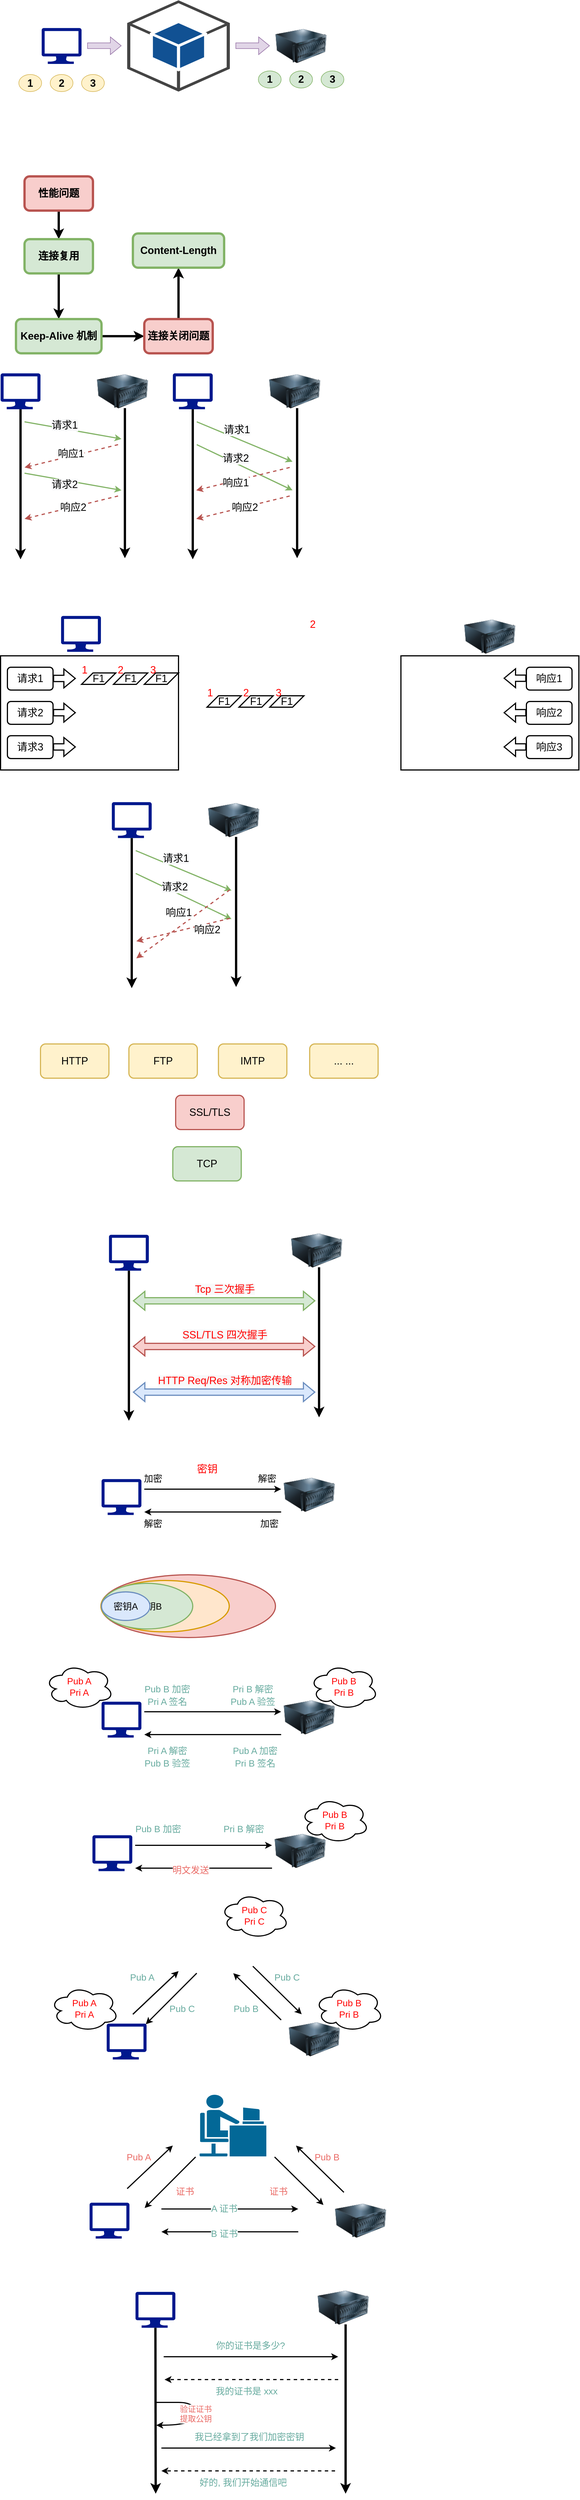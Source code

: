 <mxfile version="17.1.3" type="github">
  <diagram id="dxoiGo7O42SpYoOW8S6E" name="第 1 页">
    <mxGraphModel dx="954" dy="868" grid="1" gridSize="10" guides="1" tooltips="1" connect="1" arrows="1" fold="1" page="1" pageScale="1" pageWidth="827" pageHeight="1169" math="0" shadow="0">
      <root>
        <mxCell id="0" />
        <mxCell id="1" parent="0" />
        <mxCell id="9xbZ0IDPheajc5WfQAc6-153" value="&lt;span style=&quot;white-space: pre&quot;&gt;  &lt;span style=&quot;white-space: pre&quot;&gt;	&lt;/span&gt;&lt;span style=&quot;white-space: pre&quot;&gt;	&lt;/span&gt;&lt;span style=&quot;white-space: pre&quot;&gt;	&lt;/span&gt;&lt;span style=&quot;white-space: pre&quot;&gt;	&lt;/span&gt;&lt;span style=&quot;white-space: pre&quot;&gt;	&lt;/span&gt;	  &lt;/span&gt;密钥..." style="ellipse;whiteSpace=wrap;html=1;fontSize=16;strokeWidth=2;fillColor=#f8cecc;strokeColor=#b85450;" vertex="1" parent="1">
          <mxGeometry x="214" y="2950" width="306" height="110" as="geometry" />
        </mxCell>
        <mxCell id="DIGAB8idFGFszik6X5s0-2" value="" style="sketch=0;aspect=fixed;pointerEvents=1;shadow=0;dashed=0;html=1;strokeColor=none;labelPosition=center;verticalLabelPosition=bottom;verticalAlign=top;align=center;fillColor=#00188D;shape=mxgraph.azure.computer" parent="1" vertex="1">
          <mxGeometry x="110" y="240" width="70" height="63" as="geometry" />
        </mxCell>
        <mxCell id="DIGAB8idFGFszik6X5s0-3" value="" style="image;html=1;image=img/lib/clip_art/computers/Server_128x128.png" parent="1" vertex="1">
          <mxGeometry x="520" y="227.75" width="90" height="87.5" as="geometry" />
        </mxCell>
        <mxCell id="DIGAB8idFGFszik6X5s0-5" value="" style="outlineConnect=0;dashed=0;verticalLabelPosition=bottom;verticalAlign=top;align=center;html=1;shape=mxgraph.aws3.android;fillColor=#115193;gradientColor=none;" parent="1" vertex="1">
          <mxGeometry x="260" y="191.5" width="180" height="160" as="geometry" />
        </mxCell>
        <mxCell id="DIGAB8idFGFszik6X5s0-6" value="&lt;font style=&quot;font-size: 18px&quot;&gt;&lt;b&gt;1&lt;/b&gt;&lt;/font&gt;" style="ellipse;whiteSpace=wrap;html=1;fillColor=#fff2cc;strokeColor=#d6b656;" parent="1" vertex="1">
          <mxGeometry x="70" y="321.5" width="40" height="30" as="geometry" />
        </mxCell>
        <mxCell id="DIGAB8idFGFszik6X5s0-7" value="&lt;font style=&quot;font-size: 18px&quot;&gt;&lt;b&gt;2&lt;/b&gt;&lt;/font&gt;" style="ellipse;whiteSpace=wrap;html=1;fillColor=#fff2cc;strokeColor=#d6b656;" parent="1" vertex="1">
          <mxGeometry x="125" y="321.5" width="40" height="30" as="geometry" />
        </mxCell>
        <mxCell id="DIGAB8idFGFszik6X5s0-8" value="&lt;font style=&quot;font-size: 18px&quot;&gt;&lt;b&gt;3&lt;/b&gt;&lt;/font&gt;" style="ellipse;whiteSpace=wrap;html=1;fillColor=#fff2cc;strokeColor=#d6b656;" parent="1" vertex="1">
          <mxGeometry x="180" y="321.5" width="40" height="30" as="geometry" />
        </mxCell>
        <mxCell id="DIGAB8idFGFszik6X5s0-9" value="&lt;font style=&quot;font-size: 18px&quot;&gt;&lt;b&gt;1&lt;/b&gt;&lt;/font&gt;" style="ellipse;whiteSpace=wrap;html=1;fillColor=#d5e8d4;strokeColor=#82b366;" parent="1" vertex="1">
          <mxGeometry x="490" y="315.25" width="40" height="30" as="geometry" />
        </mxCell>
        <mxCell id="DIGAB8idFGFszik6X5s0-10" value="&lt;font style=&quot;font-size: 18px&quot;&gt;&lt;b&gt;2&lt;/b&gt;&lt;/font&gt;" style="ellipse;whiteSpace=wrap;html=1;fillColor=#d5e8d4;strokeColor=#82b366;" parent="1" vertex="1">
          <mxGeometry x="545" y="315.25" width="40" height="30" as="geometry" />
        </mxCell>
        <mxCell id="DIGAB8idFGFszik6X5s0-11" value="&lt;font style=&quot;font-size: 18px&quot;&gt;&lt;b&gt;3&lt;/b&gt;&lt;/font&gt;" style="ellipse;whiteSpace=wrap;html=1;fillColor=#d5e8d4;strokeColor=#82b366;" parent="1" vertex="1">
          <mxGeometry x="600" y="315.25" width="40" height="30" as="geometry" />
        </mxCell>
        <mxCell id="DIGAB8idFGFszik6X5s0-12" value="" style="shape=flexArrow;endArrow=classic;html=1;rounded=0;fontSize=18;fillColor=#e1d5e7;strokeColor=#9673a6;" parent="1" edge="1">
          <mxGeometry width="50" height="50" relative="1" as="geometry">
            <mxPoint x="190" y="271.18" as="sourcePoint" />
            <mxPoint x="250" y="271.18" as="targetPoint" />
          </mxGeometry>
        </mxCell>
        <mxCell id="DIGAB8idFGFszik6X5s0-13" value="" style="shape=flexArrow;endArrow=classic;html=1;rounded=0;fontSize=18;fillColor=#e1d5e7;strokeColor=#9673a6;" parent="1" edge="1">
          <mxGeometry width="50" height="50" relative="1" as="geometry">
            <mxPoint x="450" y="271.18" as="sourcePoint" />
            <mxPoint x="510" y="271.18" as="targetPoint" />
          </mxGeometry>
        </mxCell>
        <mxCell id="9xbZ0IDPheajc5WfQAc6-3" value="" style="edgeStyle=orthogonalEdgeStyle;rounded=0;orthogonalLoop=1;jettySize=auto;html=1;strokeWidth=4;fontSize=18;fontStyle=1" edge="1" parent="1" source="9xbZ0IDPheajc5WfQAc6-1" target="9xbZ0IDPheajc5WfQAc6-2">
          <mxGeometry relative="1" as="geometry" />
        </mxCell>
        <mxCell id="9xbZ0IDPheajc5WfQAc6-1" value="性能问题" style="rounded=1;whiteSpace=wrap;html=1;strokeWidth=4;fontSize=18;fontStyle=1;fillColor=#f8cecc;strokeColor=#b85450;" vertex="1" parent="1">
          <mxGeometry x="80" y="500" width="120" height="60" as="geometry" />
        </mxCell>
        <mxCell id="9xbZ0IDPheajc5WfQAc6-5" value="" style="edgeStyle=orthogonalEdgeStyle;rounded=0;orthogonalLoop=1;jettySize=auto;html=1;strokeWidth=4;fontSize=18;fontStyle=1" edge="1" parent="1" source="9xbZ0IDPheajc5WfQAc6-2" target="9xbZ0IDPheajc5WfQAc6-4">
          <mxGeometry relative="1" as="geometry" />
        </mxCell>
        <mxCell id="9xbZ0IDPheajc5WfQAc6-2" value="连接复用" style="whiteSpace=wrap;html=1;rounded=1;strokeWidth=4;fontSize=18;fontStyle=1;fillColor=#d5e8d4;strokeColor=#82b366;" vertex="1" parent="1">
          <mxGeometry x="80" y="610" width="120" height="60" as="geometry" />
        </mxCell>
        <mxCell id="9xbZ0IDPheajc5WfQAc6-7" value="" style="edgeStyle=orthogonalEdgeStyle;rounded=0;orthogonalLoop=1;jettySize=auto;html=1;strokeWidth=4;fontSize=18;fontStyle=1;exitX=1;exitY=0.5;exitDx=0;exitDy=0;entryX=0;entryY=0.5;entryDx=0;entryDy=0;" edge="1" parent="1" source="9xbZ0IDPheajc5WfQAc6-4" target="9xbZ0IDPheajc5WfQAc6-6">
          <mxGeometry relative="1" as="geometry" />
        </mxCell>
        <mxCell id="9xbZ0IDPheajc5WfQAc6-4" value="Keep-Alive 机制" style="whiteSpace=wrap;html=1;rounded=1;strokeWidth=4;fontSize=18;fontStyle=1;fillColor=#d5e8d4;strokeColor=#82b366;" vertex="1" parent="1">
          <mxGeometry x="65" y="750" width="150" height="60" as="geometry" />
        </mxCell>
        <mxCell id="9xbZ0IDPheajc5WfQAc6-9" value="" style="edgeStyle=orthogonalEdgeStyle;rounded=0;orthogonalLoop=1;jettySize=auto;html=1;strokeWidth=4;fontSize=18;fontStyle=1" edge="1" parent="1" source="9xbZ0IDPheajc5WfQAc6-6" target="9xbZ0IDPheajc5WfQAc6-8">
          <mxGeometry relative="1" as="geometry" />
        </mxCell>
        <mxCell id="9xbZ0IDPheajc5WfQAc6-10" value="" style="edgeStyle=orthogonalEdgeStyle;rounded=0;orthogonalLoop=1;jettySize=auto;html=1;fontSize=18;strokeWidth=4;" edge="1" parent="1" source="9xbZ0IDPheajc5WfQAc6-6" target="9xbZ0IDPheajc5WfQAc6-8">
          <mxGeometry relative="1" as="geometry" />
        </mxCell>
        <mxCell id="9xbZ0IDPheajc5WfQAc6-6" value="连接关闭问题" style="whiteSpace=wrap;html=1;rounded=1;strokeWidth=4;fontSize=18;fontStyle=1;fillColor=#f8cecc;strokeColor=#b85450;" vertex="1" parent="1">
          <mxGeometry x="290" y="750" width="120" height="60" as="geometry" />
        </mxCell>
        <mxCell id="9xbZ0IDPheajc5WfQAc6-8" value="Content-Length" style="whiteSpace=wrap;html=1;rounded=1;strokeWidth=4;fontSize=18;fontStyle=1;fillColor=#d5e8d4;strokeColor=#82b366;" vertex="1" parent="1">
          <mxGeometry x="270" y="600" width="160" height="60" as="geometry" />
        </mxCell>
        <mxCell id="9xbZ0IDPheajc5WfQAc6-11" value="" style="sketch=0;aspect=fixed;pointerEvents=1;shadow=0;dashed=0;html=1;strokeColor=none;labelPosition=center;verticalLabelPosition=bottom;verticalAlign=top;align=center;fillColor=#00188D;shape=mxgraph.azure.computer" vertex="1" parent="1">
          <mxGeometry x="38" y="845" width="70" height="63" as="geometry" />
        </mxCell>
        <mxCell id="9xbZ0IDPheajc5WfQAc6-12" value="" style="image;html=1;image=img/lib/clip_art/computers/Server_128x128.png" vertex="1" parent="1">
          <mxGeometry x="207" y="832.75" width="90" height="87.5" as="geometry" />
        </mxCell>
        <mxCell id="9xbZ0IDPheajc5WfQAc6-13" value="" style="endArrow=classic;html=1;rounded=0;fontSize=18;strokeWidth=4;exitX=0.5;exitY=1;exitDx=0;exitDy=0;exitPerimeter=0;" edge="1" parent="1" source="9xbZ0IDPheajc5WfQAc6-11">
          <mxGeometry width="50" height="50" relative="1" as="geometry">
            <mxPoint x="387" y="696" as="sourcePoint" />
            <mxPoint x="73" y="1171" as="targetPoint" />
          </mxGeometry>
        </mxCell>
        <mxCell id="9xbZ0IDPheajc5WfQAc6-14" value="" style="endArrow=classic;html=1;rounded=0;fontSize=18;strokeWidth=4;exitX=0.5;exitY=1;exitDx=0;exitDy=0;exitPerimeter=0;" edge="1" parent="1">
          <mxGeometry width="50" height="50" relative="1" as="geometry">
            <mxPoint x="256" y="906" as="sourcePoint" />
            <mxPoint x="256" y="1169" as="targetPoint" />
          </mxGeometry>
        </mxCell>
        <mxCell id="9xbZ0IDPheajc5WfQAc6-15" value="" style="endArrow=classic;html=1;rounded=0;fontSize=18;strokeWidth=2;fillColor=#d5e8d4;strokeColor=#82b366;" edge="1" parent="1">
          <mxGeometry width="50" height="50" relative="1" as="geometry">
            <mxPoint x="80" y="930" as="sourcePoint" />
            <mxPoint x="250" y="960" as="targetPoint" />
          </mxGeometry>
        </mxCell>
        <mxCell id="9xbZ0IDPheajc5WfQAc6-22" value="&lt;span style=&quot;background-color: rgb(248 , 249 , 250)&quot;&gt;请求1&lt;/span&gt;" style="edgeLabel;html=1;align=center;verticalAlign=middle;resizable=0;points=[];fontSize=18;" vertex="1" connectable="0" parent="9xbZ0IDPheajc5WfQAc6-15">
          <mxGeometry x="-0.611" relative="1" as="geometry">
            <mxPoint x="37" as="offset" />
          </mxGeometry>
        </mxCell>
        <mxCell id="9xbZ0IDPheajc5WfQAc6-16" value="" style="endArrow=classic;html=1;rounded=0;fontSize=18;strokeWidth=2;fillColor=#d5e8d4;strokeColor=#82b366;" edge="1" parent="1">
          <mxGeometry width="50" height="50" relative="1" as="geometry">
            <mxPoint x="80" y="1020" as="sourcePoint" />
            <mxPoint x="250" y="1050" as="targetPoint" />
          </mxGeometry>
        </mxCell>
        <mxCell id="9xbZ0IDPheajc5WfQAc6-23" value="&lt;span style=&quot;background-color: rgb(248 , 249 , 250)&quot;&gt;请求2&lt;/span&gt;" style="edgeLabel;html=1;align=center;verticalAlign=middle;resizable=0;points=[];fontSize=18;" vertex="1" connectable="0" parent="9xbZ0IDPheajc5WfQAc6-16">
          <mxGeometry x="-0.295" y="1" relative="1" as="geometry">
            <mxPoint x="10" y="10" as="offset" />
          </mxGeometry>
        </mxCell>
        <mxCell id="9xbZ0IDPheajc5WfQAc6-18" value="" style="endArrow=classic;html=1;rounded=0;fontSize=18;strokeWidth=2;fillColor=#f8cecc;strokeColor=#b85450;dashed=1;" edge="1" parent="1">
          <mxGeometry width="50" height="50" relative="1" as="geometry">
            <mxPoint x="244" y="970" as="sourcePoint" />
            <mxPoint x="80" y="1010" as="targetPoint" />
          </mxGeometry>
        </mxCell>
        <mxCell id="9xbZ0IDPheajc5WfQAc6-24" value="响应1" style="edgeLabel;html=1;align=center;verticalAlign=middle;resizable=0;points=[];fontSize=18;" vertex="1" connectable="0" parent="9xbZ0IDPheajc5WfQAc6-18">
          <mxGeometry x="0.0" y="-4" relative="1" as="geometry">
            <mxPoint as="offset" />
          </mxGeometry>
        </mxCell>
        <mxCell id="9xbZ0IDPheajc5WfQAc6-20" value="" style="endArrow=classic;html=1;rounded=0;fontSize=18;strokeWidth=2;fillColor=#f8cecc;strokeColor=#b85450;dashed=1;" edge="1" parent="1">
          <mxGeometry width="50" height="50" relative="1" as="geometry">
            <mxPoint x="244" y="1060" as="sourcePoint" />
            <mxPoint x="80" y="1100" as="targetPoint" />
          </mxGeometry>
        </mxCell>
        <mxCell id="9xbZ0IDPheajc5WfQAc6-25" value="响应2" style="edgeLabel;html=1;align=center;verticalAlign=middle;resizable=0;points=[];fontSize=18;" vertex="1" connectable="0" parent="9xbZ0IDPheajc5WfQAc6-20">
          <mxGeometry x="-0.175" y="-2" relative="1" as="geometry">
            <mxPoint x="-11" y="5" as="offset" />
          </mxGeometry>
        </mxCell>
        <mxCell id="9xbZ0IDPheajc5WfQAc6-26" value="" style="sketch=0;aspect=fixed;pointerEvents=1;shadow=0;dashed=0;html=1;strokeColor=none;labelPosition=center;verticalLabelPosition=bottom;verticalAlign=top;align=center;fillColor=#00188D;shape=mxgraph.azure.computer" vertex="1" parent="1">
          <mxGeometry x="340" y="845" width="70" height="63" as="geometry" />
        </mxCell>
        <mxCell id="9xbZ0IDPheajc5WfQAc6-27" value="" style="image;html=1;image=img/lib/clip_art/computers/Server_128x128.png" vertex="1" parent="1">
          <mxGeometry x="509" y="832.75" width="90" height="87.5" as="geometry" />
        </mxCell>
        <mxCell id="9xbZ0IDPheajc5WfQAc6-28" value="" style="endArrow=classic;html=1;rounded=0;fontSize=18;strokeWidth=4;exitX=0.5;exitY=1;exitDx=0;exitDy=0;exitPerimeter=0;" edge="1" parent="1" source="9xbZ0IDPheajc5WfQAc6-26">
          <mxGeometry width="50" height="50" relative="1" as="geometry">
            <mxPoint x="689" y="696" as="sourcePoint" />
            <mxPoint x="375" y="1171" as="targetPoint" />
          </mxGeometry>
        </mxCell>
        <mxCell id="9xbZ0IDPheajc5WfQAc6-29" value="" style="endArrow=classic;html=1;rounded=0;fontSize=18;strokeWidth=4;exitX=0.5;exitY=1;exitDx=0;exitDy=0;exitPerimeter=0;" edge="1" parent="1">
          <mxGeometry width="50" height="50" relative="1" as="geometry">
            <mxPoint x="558" y="906" as="sourcePoint" />
            <mxPoint x="558" y="1169" as="targetPoint" />
          </mxGeometry>
        </mxCell>
        <mxCell id="9xbZ0IDPheajc5WfQAc6-30" value="" style="endArrow=classic;html=1;rounded=0;fontSize=18;strokeWidth=2;fillColor=#d5e8d4;strokeColor=#82b366;" edge="1" parent="1">
          <mxGeometry width="50" height="50" relative="1" as="geometry">
            <mxPoint x="382" y="930" as="sourcePoint" />
            <mxPoint x="550" y="1000" as="targetPoint" />
          </mxGeometry>
        </mxCell>
        <mxCell id="9xbZ0IDPheajc5WfQAc6-31" value="&lt;span style=&quot;background-color: rgb(248 , 249 , 250)&quot;&gt;请求1&lt;/span&gt;" style="edgeLabel;html=1;align=center;verticalAlign=middle;resizable=0;points=[];fontSize=18;" vertex="1" connectable="0" parent="9xbZ0IDPheajc5WfQAc6-30">
          <mxGeometry x="-0.611" relative="1" as="geometry">
            <mxPoint x="37" as="offset" />
          </mxGeometry>
        </mxCell>
        <mxCell id="9xbZ0IDPheajc5WfQAc6-32" value="" style="endArrow=classic;html=1;rounded=0;fontSize=18;strokeWidth=2;fillColor=#d5e8d4;strokeColor=#82b366;" edge="1" parent="1">
          <mxGeometry width="50" height="50" relative="1" as="geometry">
            <mxPoint x="382" y="970" as="sourcePoint" />
            <mxPoint x="550" y="1050" as="targetPoint" />
          </mxGeometry>
        </mxCell>
        <mxCell id="9xbZ0IDPheajc5WfQAc6-33" value="&lt;span style=&quot;background-color: rgb(248 , 249 , 250)&quot;&gt;请求2&lt;/span&gt;" style="edgeLabel;html=1;align=center;verticalAlign=middle;resizable=0;points=[];fontSize=18;" vertex="1" connectable="0" parent="9xbZ0IDPheajc5WfQAc6-32">
          <mxGeometry x="-0.295" y="1" relative="1" as="geometry">
            <mxPoint x="8" y="-4" as="offset" />
          </mxGeometry>
        </mxCell>
        <mxCell id="9xbZ0IDPheajc5WfQAc6-34" value="" style="endArrow=classic;html=1;rounded=0;fontSize=18;strokeWidth=2;fillColor=#f8cecc;strokeColor=#b85450;dashed=1;" edge="1" parent="1">
          <mxGeometry width="50" height="50" relative="1" as="geometry">
            <mxPoint x="545" y="1010" as="sourcePoint" />
            <mxPoint x="381" y="1050" as="targetPoint" />
          </mxGeometry>
        </mxCell>
        <mxCell id="9xbZ0IDPheajc5WfQAc6-35" value="响应1" style="edgeLabel;html=1;align=center;verticalAlign=middle;resizable=0;points=[];fontSize=18;" vertex="1" connectable="0" parent="9xbZ0IDPheajc5WfQAc6-34">
          <mxGeometry x="0.0" y="-4" relative="1" as="geometry">
            <mxPoint x="-12" y="11" as="offset" />
          </mxGeometry>
        </mxCell>
        <mxCell id="9xbZ0IDPheajc5WfQAc6-36" value="" style="endArrow=classic;html=1;rounded=0;fontSize=18;strokeWidth=2;fillColor=#f8cecc;strokeColor=#b85450;dashed=1;" edge="1" parent="1">
          <mxGeometry width="50" height="50" relative="1" as="geometry">
            <mxPoint x="545" y="1060" as="sourcePoint" />
            <mxPoint x="381" y="1100" as="targetPoint" />
          </mxGeometry>
        </mxCell>
        <mxCell id="9xbZ0IDPheajc5WfQAc6-37" value="响应2" style="edgeLabel;html=1;align=center;verticalAlign=middle;resizable=0;points=[];fontSize=18;" vertex="1" connectable="0" parent="9xbZ0IDPheajc5WfQAc6-36">
          <mxGeometry x="-0.175" y="-2" relative="1" as="geometry">
            <mxPoint x="-11" y="5" as="offset" />
          </mxGeometry>
        </mxCell>
        <mxCell id="9xbZ0IDPheajc5WfQAc6-38" value="" style="rounded=0;whiteSpace=wrap;html=1;fontSize=18;strokeWidth=2;" vertex="1" parent="1">
          <mxGeometry x="38" y="1340" width="312" height="200" as="geometry" />
        </mxCell>
        <mxCell id="9xbZ0IDPheajc5WfQAc6-39" value="" style="sketch=0;aspect=fixed;pointerEvents=1;shadow=0;dashed=0;html=1;strokeColor=none;labelPosition=center;verticalLabelPosition=bottom;verticalAlign=top;align=center;fillColor=#00188D;shape=mxgraph.azure.computer" vertex="1" parent="1">
          <mxGeometry x="144" y="1270" width="70" height="63" as="geometry" />
        </mxCell>
        <mxCell id="9xbZ0IDPheajc5WfQAc6-40" value="请求1" style="rounded=1;whiteSpace=wrap;html=1;fontSize=18;strokeWidth=2;" vertex="1" parent="1">
          <mxGeometry x="50" y="1360" width="80" height="40" as="geometry" />
        </mxCell>
        <mxCell id="9xbZ0IDPheajc5WfQAc6-41" value="请求2" style="rounded=1;whiteSpace=wrap;html=1;fontSize=18;strokeWidth=2;" vertex="1" parent="1">
          <mxGeometry x="50" y="1420" width="80" height="40" as="geometry" />
        </mxCell>
        <mxCell id="9xbZ0IDPheajc5WfQAc6-42" value="请求3" style="rounded=1;whiteSpace=wrap;html=1;fontSize=18;strokeWidth=2;" vertex="1" parent="1">
          <mxGeometry x="50" y="1480" width="80" height="40" as="geometry" />
        </mxCell>
        <mxCell id="9xbZ0IDPheajc5WfQAc6-43" value="" style="shape=flexArrow;endArrow=classic;html=1;rounded=0;fontSize=18;strokeWidth=2;" edge="1" parent="1">
          <mxGeometry width="50" height="50" relative="1" as="geometry">
            <mxPoint x="130" y="1439.62" as="sourcePoint" />
            <mxPoint x="170" y="1439.62" as="targetPoint" />
          </mxGeometry>
        </mxCell>
        <mxCell id="9xbZ0IDPheajc5WfQAc6-44" value="" style="shape=flexArrow;endArrow=classic;html=1;rounded=0;fontSize=18;strokeWidth=2;" edge="1" parent="1">
          <mxGeometry width="50" height="50" relative="1" as="geometry">
            <mxPoint x="130" y="1499.62" as="sourcePoint" />
            <mxPoint x="170" y="1499.62" as="targetPoint" />
          </mxGeometry>
        </mxCell>
        <mxCell id="9xbZ0IDPheajc5WfQAc6-45" value="" style="shape=flexArrow;endArrow=classic;html=1;rounded=0;fontSize=18;strokeWidth=2;" edge="1" parent="1">
          <mxGeometry width="50" height="50" relative="1" as="geometry">
            <mxPoint x="130" y="1379.62" as="sourcePoint" />
            <mxPoint x="170" y="1379.62" as="targetPoint" />
          </mxGeometry>
        </mxCell>
        <mxCell id="9xbZ0IDPheajc5WfQAc6-46" value="F1" style="shape=parallelogram;perimeter=parallelogramPerimeter;whiteSpace=wrap;html=1;fixedSize=1;fontSize=18;strokeWidth=2;" vertex="1" parent="1">
          <mxGeometry x="180" y="1370" width="60" height="20" as="geometry" />
        </mxCell>
        <mxCell id="9xbZ0IDPheajc5WfQAc6-47" value="F1" style="shape=parallelogram;perimeter=parallelogramPerimeter;whiteSpace=wrap;html=1;fixedSize=1;fontSize=18;strokeWidth=2;" vertex="1" parent="1">
          <mxGeometry x="236" y="1370" width="60" height="20" as="geometry" />
        </mxCell>
        <mxCell id="9xbZ0IDPheajc5WfQAc6-48" value="F1" style="shape=parallelogram;perimeter=parallelogramPerimeter;whiteSpace=wrap;html=1;fixedSize=1;fontSize=18;strokeWidth=2;" vertex="1" parent="1">
          <mxGeometry x="290" y="1370" width="60" height="20" as="geometry" />
        </mxCell>
        <mxCell id="9xbZ0IDPheajc5WfQAc6-51" value="1" style="text;html=1;align=center;verticalAlign=middle;resizable=0;points=[];autosize=1;strokeColor=none;fillColor=none;fontSize=18;fontColor=#FF0000;" vertex="1" parent="1">
          <mxGeometry x="170" y="1350" width="30" height="30" as="geometry" />
        </mxCell>
        <mxCell id="9xbZ0IDPheajc5WfQAc6-52" value="2" style="text;html=1;align=center;verticalAlign=middle;resizable=0;points=[];autosize=1;strokeColor=none;fillColor=none;fontSize=18;fontColor=#FF0000;" vertex="1" parent="1">
          <mxGeometry x="233" y="1350" width="30" height="30" as="geometry" />
        </mxCell>
        <mxCell id="9xbZ0IDPheajc5WfQAc6-53" value="3" style="text;html=1;align=center;verticalAlign=middle;resizable=0;points=[];autosize=1;strokeColor=none;fillColor=none;fontSize=18;fontColor=#FF0000;" vertex="1" parent="1">
          <mxGeometry x="290" y="1350" width="30" height="30" as="geometry" />
        </mxCell>
        <mxCell id="9xbZ0IDPheajc5WfQAc6-54" value="" style="rounded=0;whiteSpace=wrap;html=1;fontSize=18;strokeWidth=2;" vertex="1" parent="1">
          <mxGeometry x="740" y="1340" width="312" height="200" as="geometry" />
        </mxCell>
        <mxCell id="9xbZ0IDPheajc5WfQAc6-56" value="响应1" style="rounded=1;whiteSpace=wrap;html=1;fontSize=18;strokeWidth=2;" vertex="1" parent="1">
          <mxGeometry x="960" y="1360" width="80" height="40" as="geometry" />
        </mxCell>
        <mxCell id="9xbZ0IDPheajc5WfQAc6-57" value="响应2" style="rounded=1;whiteSpace=wrap;html=1;fontSize=18;strokeWidth=2;" vertex="1" parent="1">
          <mxGeometry x="960" y="1420" width="80" height="40" as="geometry" />
        </mxCell>
        <mxCell id="9xbZ0IDPheajc5WfQAc6-58" value="响应3" style="rounded=1;whiteSpace=wrap;html=1;fontSize=18;strokeWidth=2;" vertex="1" parent="1">
          <mxGeometry x="960" y="1480" width="80" height="40" as="geometry" />
        </mxCell>
        <mxCell id="9xbZ0IDPheajc5WfQAc6-59" value="" style="shape=flexArrow;endArrow=classic;html=1;rounded=0;fontSize=18;strokeWidth=2;" edge="1" parent="1">
          <mxGeometry width="50" height="50" relative="1" as="geometry">
            <mxPoint x="960" y="1439.62" as="sourcePoint" />
            <mxPoint x="920" y="1439.62" as="targetPoint" />
          </mxGeometry>
        </mxCell>
        <mxCell id="9xbZ0IDPheajc5WfQAc6-60" value="" style="shape=flexArrow;endArrow=classic;html=1;rounded=0;fontSize=18;strokeWidth=2;" edge="1" parent="1">
          <mxGeometry width="50" height="50" relative="1" as="geometry">
            <mxPoint x="960" y="1499.62" as="sourcePoint" />
            <mxPoint x="920" y="1499.62" as="targetPoint" />
          </mxGeometry>
        </mxCell>
        <mxCell id="9xbZ0IDPheajc5WfQAc6-61" value="" style="shape=flexArrow;endArrow=classic;html=1;rounded=0;fontSize=18;strokeWidth=2;" edge="1" parent="1">
          <mxGeometry width="50" height="50" relative="1" as="geometry">
            <mxPoint x="960" y="1379.23" as="sourcePoint" />
            <mxPoint x="920" y="1379.23" as="targetPoint" />
          </mxGeometry>
        </mxCell>
        <mxCell id="9xbZ0IDPheajc5WfQAc6-62" value="F1" style="shape=parallelogram;perimeter=parallelogramPerimeter;whiteSpace=wrap;html=1;fixedSize=1;fontSize=18;strokeWidth=2;" vertex="1" parent="1">
          <mxGeometry x="400" y="1410" width="60" height="20" as="geometry" />
        </mxCell>
        <mxCell id="9xbZ0IDPheajc5WfQAc6-63" value="F1" style="shape=parallelogram;perimeter=parallelogramPerimeter;whiteSpace=wrap;html=1;fixedSize=1;fontSize=18;strokeWidth=2;" vertex="1" parent="1">
          <mxGeometry x="456" y="1410" width="60" height="20" as="geometry" />
        </mxCell>
        <mxCell id="9xbZ0IDPheajc5WfQAc6-64" value="F1" style="shape=parallelogram;perimeter=parallelogramPerimeter;whiteSpace=wrap;html=1;fixedSize=1;fontSize=18;strokeWidth=2;" vertex="1" parent="1">
          <mxGeometry x="510" y="1410" width="60" height="20" as="geometry" />
        </mxCell>
        <mxCell id="9xbZ0IDPheajc5WfQAc6-65" value="1" style="text;html=1;align=center;verticalAlign=middle;resizable=0;points=[];autosize=1;strokeColor=none;fillColor=none;fontSize=18;fontColor=#FF0000;" vertex="1" parent="1">
          <mxGeometry x="390" y="1390" width="30" height="30" as="geometry" />
        </mxCell>
        <mxCell id="9xbZ0IDPheajc5WfQAc6-66" value="2" style="text;html=1;align=center;verticalAlign=middle;resizable=0;points=[];autosize=1;strokeColor=none;fillColor=none;fontSize=18;fontColor=#FF0000;" vertex="1" parent="1">
          <mxGeometry x="453" y="1390" width="30" height="30" as="geometry" />
        </mxCell>
        <mxCell id="9xbZ0IDPheajc5WfQAc6-67" value="3" style="text;html=1;align=center;verticalAlign=middle;resizable=0;points=[];autosize=1;strokeColor=none;fillColor=none;fontSize=18;fontColor=#FF0000;" vertex="1" parent="1">
          <mxGeometry x="510" y="1390" width="30" height="30" as="geometry" />
        </mxCell>
        <mxCell id="9xbZ0IDPheajc5WfQAc6-68" value="" style="image;html=1;image=img/lib/clip_art/computers/Server_128x128.png" vertex="1" parent="1">
          <mxGeometry x="851" y="1262.5" width="90" height="87.5" as="geometry" />
        </mxCell>
        <mxCell id="9xbZ0IDPheajc5WfQAc6-69" value="2" style="text;html=1;align=center;verticalAlign=middle;resizable=0;points=[];autosize=1;strokeColor=none;fillColor=none;fontSize=18;fontColor=#FF0000;" vertex="1" parent="1">
          <mxGeometry x="570" y="1270" width="30" height="30" as="geometry" />
        </mxCell>
        <mxCell id="9xbZ0IDPheajc5WfQAc6-82" value="" style="sketch=0;aspect=fixed;pointerEvents=1;shadow=0;dashed=0;html=1;strokeColor=none;labelPosition=center;verticalLabelPosition=bottom;verticalAlign=top;align=center;fillColor=#00188D;shape=mxgraph.azure.computer" vertex="1" parent="1">
          <mxGeometry x="233" y="1596.25" width="70" height="63" as="geometry" />
        </mxCell>
        <mxCell id="9xbZ0IDPheajc5WfQAc6-83" value="" style="image;html=1;image=img/lib/clip_art/computers/Server_128x128.png" vertex="1" parent="1">
          <mxGeometry x="402" y="1584" width="90" height="87.5" as="geometry" />
        </mxCell>
        <mxCell id="9xbZ0IDPheajc5WfQAc6-84" value="" style="endArrow=classic;html=1;rounded=0;fontSize=18;strokeWidth=4;exitX=0.5;exitY=1;exitDx=0;exitDy=0;exitPerimeter=0;" edge="1" parent="1" source="9xbZ0IDPheajc5WfQAc6-82">
          <mxGeometry width="50" height="50" relative="1" as="geometry">
            <mxPoint x="582" y="1447.25" as="sourcePoint" />
            <mxPoint x="268" y="1922.25" as="targetPoint" />
          </mxGeometry>
        </mxCell>
        <mxCell id="9xbZ0IDPheajc5WfQAc6-85" value="" style="endArrow=classic;html=1;rounded=0;fontSize=18;strokeWidth=4;exitX=0.5;exitY=1;exitDx=0;exitDy=0;exitPerimeter=0;" edge="1" parent="1">
          <mxGeometry width="50" height="50" relative="1" as="geometry">
            <mxPoint x="451" y="1657.25" as="sourcePoint" />
            <mxPoint x="451" y="1920.25" as="targetPoint" />
          </mxGeometry>
        </mxCell>
        <mxCell id="9xbZ0IDPheajc5WfQAc6-86" value="" style="endArrow=classic;html=1;rounded=0;fontSize=18;strokeWidth=2;fillColor=#d5e8d4;strokeColor=#82b366;" edge="1" parent="1">
          <mxGeometry width="50" height="50" relative="1" as="geometry">
            <mxPoint x="275" y="1681.25" as="sourcePoint" />
            <mxPoint x="443" y="1751.25" as="targetPoint" />
          </mxGeometry>
        </mxCell>
        <mxCell id="9xbZ0IDPheajc5WfQAc6-87" value="&lt;span style=&quot;background-color: rgb(248 , 249 , 250)&quot;&gt;请求1&lt;/span&gt;" style="edgeLabel;html=1;align=center;verticalAlign=middle;resizable=0;points=[];fontSize=18;" vertex="1" connectable="0" parent="9xbZ0IDPheajc5WfQAc6-86">
          <mxGeometry x="-0.611" relative="1" as="geometry">
            <mxPoint x="37" as="offset" />
          </mxGeometry>
        </mxCell>
        <mxCell id="9xbZ0IDPheajc5WfQAc6-88" value="" style="endArrow=classic;html=1;rounded=0;fontSize=18;strokeWidth=2;fillColor=#d5e8d4;strokeColor=#82b366;" edge="1" parent="1">
          <mxGeometry width="50" height="50" relative="1" as="geometry">
            <mxPoint x="275" y="1721.25" as="sourcePoint" />
            <mxPoint x="443" y="1801.25" as="targetPoint" />
          </mxGeometry>
        </mxCell>
        <mxCell id="9xbZ0IDPheajc5WfQAc6-89" value="&lt;span style=&quot;background-color: rgb(248 , 249 , 250)&quot;&gt;请求2&lt;/span&gt;" style="edgeLabel;html=1;align=center;verticalAlign=middle;resizable=0;points=[];fontSize=18;" vertex="1" connectable="0" parent="9xbZ0IDPheajc5WfQAc6-88">
          <mxGeometry x="-0.295" y="1" relative="1" as="geometry">
            <mxPoint x="8" y="-4" as="offset" />
          </mxGeometry>
        </mxCell>
        <mxCell id="9xbZ0IDPheajc5WfQAc6-90" value="" style="endArrow=classic;html=1;rounded=0;fontSize=18;strokeWidth=2;fillColor=#f8cecc;strokeColor=#b85450;dashed=1;" edge="1" parent="1">
          <mxGeometry width="50" height="50" relative="1" as="geometry">
            <mxPoint x="440" y="1750" as="sourcePoint" />
            <mxPoint x="276" y="1870" as="targetPoint" />
          </mxGeometry>
        </mxCell>
        <mxCell id="9xbZ0IDPheajc5WfQAc6-91" value="响应1" style="edgeLabel;html=1;align=center;verticalAlign=middle;resizable=0;points=[];fontSize=18;" vertex="1" connectable="0" parent="9xbZ0IDPheajc5WfQAc6-90">
          <mxGeometry x="0.0" y="-4" relative="1" as="geometry">
            <mxPoint x="-6" y="-17" as="offset" />
          </mxGeometry>
        </mxCell>
        <mxCell id="9xbZ0IDPheajc5WfQAc6-92" value="" style="endArrow=classic;html=1;rounded=0;fontSize=18;strokeWidth=2;fillColor=#f8cecc;strokeColor=#b85450;dashed=1;" edge="1" parent="1">
          <mxGeometry width="50" height="50" relative="1" as="geometry">
            <mxPoint x="440" y="1800" as="sourcePoint" />
            <mxPoint x="276" y="1840" as="targetPoint" />
          </mxGeometry>
        </mxCell>
        <mxCell id="9xbZ0IDPheajc5WfQAc6-93" value="响应2" style="edgeLabel;html=1;align=center;verticalAlign=middle;resizable=0;points=[];fontSize=18;" vertex="1" connectable="0" parent="9xbZ0IDPheajc5WfQAc6-92">
          <mxGeometry x="-0.175" y="-2" relative="1" as="geometry">
            <mxPoint x="28" y="5" as="offset" />
          </mxGeometry>
        </mxCell>
        <mxCell id="9xbZ0IDPheajc5WfQAc6-94" value="HTTP" style="rounded=1;whiteSpace=wrap;html=1;fontSize=18;strokeWidth=2;fillColor=#fff2cc;strokeColor=#d6b656;" vertex="1" parent="1">
          <mxGeometry x="108" y="2020" width="120" height="60" as="geometry" />
        </mxCell>
        <mxCell id="9xbZ0IDPheajc5WfQAc6-95" value="FTP" style="rounded=1;whiteSpace=wrap;html=1;fontSize=18;strokeWidth=2;fillColor=#fff2cc;strokeColor=#d6b656;" vertex="1" parent="1">
          <mxGeometry x="263" y="2020" width="120" height="60" as="geometry" />
        </mxCell>
        <mxCell id="9xbZ0IDPheajc5WfQAc6-96" value="IMTP" style="rounded=1;whiteSpace=wrap;html=1;fontSize=18;strokeWidth=2;fillColor=#fff2cc;strokeColor=#d6b656;" vertex="1" parent="1">
          <mxGeometry x="420" y="2020" width="120" height="60" as="geometry" />
        </mxCell>
        <mxCell id="9xbZ0IDPheajc5WfQAc6-97" value="... ..." style="rounded=1;whiteSpace=wrap;html=1;fontSize=18;strokeWidth=2;fillColor=#fff2cc;strokeColor=#d6b656;" vertex="1" parent="1">
          <mxGeometry x="580" y="2020" width="120" height="60" as="geometry" />
        </mxCell>
        <mxCell id="9xbZ0IDPheajc5WfQAc6-98" value="SSL/TLS" style="rounded=1;whiteSpace=wrap;html=1;fontSize=18;strokeWidth=2;fillColor=#f8cecc;strokeColor=#b85450;" vertex="1" parent="1">
          <mxGeometry x="345" y="2110" width="120" height="60" as="geometry" />
        </mxCell>
        <mxCell id="9xbZ0IDPheajc5WfQAc6-99" value="TCP" style="rounded=1;whiteSpace=wrap;html=1;fontSize=18;strokeWidth=2;fillColor=#d5e8d4;strokeColor=#82b366;" vertex="1" parent="1">
          <mxGeometry x="340" y="2200" width="120" height="60" as="geometry" />
        </mxCell>
        <mxCell id="9xbZ0IDPheajc5WfQAc6-100" value="" style="sketch=0;aspect=fixed;pointerEvents=1;shadow=0;dashed=0;html=1;strokeColor=none;labelPosition=center;verticalLabelPosition=bottom;verticalAlign=top;align=center;fillColor=#00188D;shape=mxgraph.azure.computer" vertex="1" parent="1">
          <mxGeometry x="228" y="2354.25" width="70" height="63" as="geometry" />
        </mxCell>
        <mxCell id="9xbZ0IDPheajc5WfQAc6-101" value="" style="image;html=1;image=img/lib/clip_art/computers/Server_128x128.png" vertex="1" parent="1">
          <mxGeometry x="547.48" y="2338" width="90" height="87.5" as="geometry" />
        </mxCell>
        <mxCell id="9xbZ0IDPheajc5WfQAc6-102" value="" style="endArrow=classic;html=1;rounded=0;fontSize=18;strokeWidth=4;exitX=0.5;exitY=1;exitDx=0;exitDy=0;exitPerimeter=0;" edge="1" parent="1" source="9xbZ0IDPheajc5WfQAc6-100">
          <mxGeometry width="50" height="50" relative="1" as="geometry">
            <mxPoint x="577" y="2205.25" as="sourcePoint" />
            <mxPoint x="263" y="2680.25" as="targetPoint" />
          </mxGeometry>
        </mxCell>
        <mxCell id="9xbZ0IDPheajc5WfQAc6-103" value="" style="endArrow=classic;html=1;rounded=0;fontSize=18;strokeWidth=4;exitX=0.5;exitY=1;exitDx=0;exitDy=0;exitPerimeter=0;" edge="1" parent="1">
          <mxGeometry width="50" height="50" relative="1" as="geometry">
            <mxPoint x="596.48" y="2411.25" as="sourcePoint" />
            <mxPoint x="596.48" y="2674.25" as="targetPoint" />
          </mxGeometry>
        </mxCell>
        <mxCell id="9xbZ0IDPheajc5WfQAc6-112" value="" style="shape=flexArrow;endArrow=classic;startArrow=classic;html=1;rounded=0;fontSize=18;fontColor=#FF0000;strokeWidth=2;fillColor=#d5e8d4;strokeColor=#82b366;" edge="1" parent="1">
          <mxGeometry width="100" height="100" relative="1" as="geometry">
            <mxPoint x="270" y="2470" as="sourcePoint" />
            <mxPoint x="590" y="2470" as="targetPoint" />
          </mxGeometry>
        </mxCell>
        <mxCell id="9xbZ0IDPheajc5WfQAc6-128" value="&lt;span style=&quot;background-color: rgb(248 , 249 , 250)&quot;&gt;Tcp 三次握手&lt;/span&gt;" style="edgeLabel;html=1;align=center;verticalAlign=middle;resizable=0;points=[];fontSize=18;fontColor=#FF0000;" vertex="1" connectable="0" parent="9xbZ0IDPheajc5WfQAc6-112">
          <mxGeometry x="-0.171" y="5" relative="1" as="geometry">
            <mxPoint x="28" y="-15" as="offset" />
          </mxGeometry>
        </mxCell>
        <mxCell id="9xbZ0IDPheajc5WfQAc6-129" value="" style="shape=flexArrow;endArrow=classic;startArrow=classic;html=1;rounded=0;fontSize=18;fontColor=#FF0000;strokeWidth=2;fillColor=#f8cecc;strokeColor=#b85450;" edge="1" parent="1">
          <mxGeometry width="100" height="100" relative="1" as="geometry">
            <mxPoint x="270" y="2550.0" as="sourcePoint" />
            <mxPoint x="590" y="2550.0" as="targetPoint" />
          </mxGeometry>
        </mxCell>
        <mxCell id="9xbZ0IDPheajc5WfQAc6-130" value="&lt;span style=&quot;background-color: rgb(248 , 249 , 250)&quot;&gt;SSL/TLS 四次握手&lt;/span&gt;" style="edgeLabel;html=1;align=center;verticalAlign=middle;resizable=0;points=[];fontSize=18;fontColor=#FF0000;" vertex="1" connectable="0" parent="9xbZ0IDPheajc5WfQAc6-129">
          <mxGeometry x="-0.171" y="5" relative="1" as="geometry">
            <mxPoint x="28" y="-15" as="offset" />
          </mxGeometry>
        </mxCell>
        <mxCell id="9xbZ0IDPheajc5WfQAc6-132" value="" style="shape=flexArrow;endArrow=classic;startArrow=classic;html=1;rounded=0;fontSize=18;fontColor=#FF0000;strokeWidth=2;fillColor=#dae8fc;strokeColor=#6c8ebf;" edge="1" parent="1">
          <mxGeometry width="100" height="100" relative="1" as="geometry">
            <mxPoint x="270" y="2630.0" as="sourcePoint" />
            <mxPoint x="590" y="2630.0" as="targetPoint" />
          </mxGeometry>
        </mxCell>
        <mxCell id="9xbZ0IDPheajc5WfQAc6-133" value="&lt;span style=&quot;background-color: rgb(248 , 249 , 250)&quot;&gt;HTTP Req/Res 对称加密传输&lt;/span&gt;" style="edgeLabel;html=1;align=center;verticalAlign=middle;resizable=0;points=[];fontSize=18;fontColor=#FF0000;" vertex="1" connectable="0" parent="9xbZ0IDPheajc5WfQAc6-132">
          <mxGeometry x="-0.171" y="5" relative="1" as="geometry">
            <mxPoint x="28" y="-15" as="offset" />
          </mxGeometry>
        </mxCell>
        <mxCell id="9xbZ0IDPheajc5WfQAc6-134" value="" style="sketch=0;aspect=fixed;pointerEvents=1;shadow=0;dashed=0;html=1;strokeColor=none;labelPosition=center;verticalLabelPosition=bottom;verticalAlign=top;align=center;fillColor=#00188D;shape=mxgraph.azure.computer" vertex="1" parent="1">
          <mxGeometry x="215" y="2782.25" width="70" height="63" as="geometry" />
        </mxCell>
        <mxCell id="9xbZ0IDPheajc5WfQAc6-135" value="" style="image;html=1;image=img/lib/clip_art/computers/Server_128x128.png" vertex="1" parent="1">
          <mxGeometry x="534.48" y="2766" width="90" height="87.5" as="geometry" />
        </mxCell>
        <mxCell id="9xbZ0IDPheajc5WfQAc6-141" value="" style="endArrow=classic;html=1;rounded=0;fontSize=18;fontColor=#FF0000;strokeWidth=2;" edge="1" parent="1">
          <mxGeometry width="50" height="50" relative="1" as="geometry">
            <mxPoint x="290" y="2800" as="sourcePoint" />
            <mxPoint x="530" y="2800" as="targetPoint" />
          </mxGeometry>
        </mxCell>
        <mxCell id="9xbZ0IDPheajc5WfQAc6-143" value="" style="endArrow=classic;html=1;rounded=0;fontSize=18;fontColor=#FF0000;strokeWidth=2;" edge="1" parent="1">
          <mxGeometry width="50" height="50" relative="1" as="geometry">
            <mxPoint x="530" y="2840.0" as="sourcePoint" />
            <mxPoint x="290" y="2840" as="targetPoint" />
          </mxGeometry>
        </mxCell>
        <mxCell id="9xbZ0IDPheajc5WfQAc6-144" value="密钥" style="text;html=1;align=center;verticalAlign=middle;resizable=0;points=[];autosize=1;strokeColor=none;fillColor=none;fontSize=18;fontColor=#FF0000;" vertex="1" parent="1">
          <mxGeometry x="375" y="2750" width="50" height="30" as="geometry" />
        </mxCell>
        <mxCell id="9xbZ0IDPheajc5WfQAc6-145" value="&lt;font color=&quot;#000000&quot; style=&quot;font-size: 16px&quot;&gt;加密&lt;/font&gt;" style="text;html=1;align=center;verticalAlign=middle;resizable=0;points=[];autosize=1;strokeColor=none;fillColor=none;fontSize=18;fontColor=#FF0000;" vertex="1" parent="1">
          <mxGeometry x="280" y="2766" width="50" height="30" as="geometry" />
        </mxCell>
        <mxCell id="9xbZ0IDPheajc5WfQAc6-147" value="&lt;font color=&quot;#000000&quot; style=&quot;font-size: 16px&quot;&gt;加密&lt;/font&gt;" style="text;html=1;align=center;verticalAlign=middle;resizable=0;points=[];autosize=1;strokeColor=none;fillColor=none;fontSize=18;fontColor=#FF0000;" vertex="1" parent="1">
          <mxGeometry x="484.48" y="2845.25" width="50" height="30" as="geometry" />
        </mxCell>
        <mxCell id="9xbZ0IDPheajc5WfQAc6-148" value="&lt;font color=&quot;#000000&quot; style=&quot;font-size: 16px&quot;&gt;解密&lt;/font&gt;" style="text;html=1;align=center;verticalAlign=middle;resizable=0;points=[];autosize=1;strokeColor=none;fillColor=none;fontSize=18;fontColor=#FF0000;" vertex="1" parent="1">
          <mxGeometry x="480" y="2766" width="50" height="30" as="geometry" />
        </mxCell>
        <mxCell id="9xbZ0IDPheajc5WfQAc6-149" value="&lt;font color=&quot;#000000&quot; style=&quot;font-size: 16px&quot;&gt;解密&lt;/font&gt;" style="text;html=1;align=center;verticalAlign=middle;resizable=0;points=[];autosize=1;strokeColor=none;fillColor=none;fontSize=18;fontColor=#FF0000;" vertex="1" parent="1">
          <mxGeometry x="280" y="2845.25" width="50" height="30" as="geometry" />
        </mxCell>
        <mxCell id="9xbZ0IDPheajc5WfQAc6-152" value="&lt;span style=&quot;white-space: pre&quot;&gt;&lt;span style=&quot;white-space: pre&quot;&gt;	&lt;/span&gt;&lt;span style=&quot;white-space: pre&quot;&gt;	&lt;/span&gt;&lt;span style=&quot;white-space: pre&quot;&gt;	&lt;/span&gt;	  &lt;/span&gt;密钥C" style="ellipse;whiteSpace=wrap;html=1;fontSize=16;strokeWidth=2;fillColor=#ffe6cc;strokeColor=#d79b00;" vertex="1" parent="1">
          <mxGeometry x="214" y="2960" width="225" height="90" as="geometry" />
        </mxCell>
        <mxCell id="9xbZ0IDPheajc5WfQAc6-151" value="&lt;span style=&quot;white-space: pre&quot;&gt;	&lt;/span&gt;&lt;span style=&quot;white-space: pre&quot;&gt;	&lt;/span&gt;密钥B" style="ellipse;whiteSpace=wrap;html=1;fontSize=16;strokeWidth=2;fillColor=#d5e8d4;strokeColor=#82b366;" vertex="1" parent="1">
          <mxGeometry x="215" y="2965" width="160" height="80" as="geometry" />
        </mxCell>
        <mxCell id="9xbZ0IDPheajc5WfQAc6-150" value="密钥A" style="ellipse;whiteSpace=wrap;html=1;fontSize=16;strokeWidth=2;fillColor=#dae8fc;strokeColor=#6c8ebf;" vertex="1" parent="1">
          <mxGeometry x="215" y="2980" width="85" height="50" as="geometry" />
        </mxCell>
        <mxCell id="9xbZ0IDPheajc5WfQAc6-154" value="" style="sketch=0;aspect=fixed;pointerEvents=1;shadow=0;dashed=0;html=1;strokeColor=none;labelPosition=center;verticalLabelPosition=bottom;verticalAlign=top;align=center;fillColor=#00188D;shape=mxgraph.azure.computer" vertex="1" parent="1">
          <mxGeometry x="215" y="3172.25" width="70" height="63" as="geometry" />
        </mxCell>
        <mxCell id="9xbZ0IDPheajc5WfQAc6-155" value="" style="image;html=1;image=img/lib/clip_art/computers/Server_128x128.png" vertex="1" parent="1">
          <mxGeometry x="534.48" y="3156" width="90" height="87.5" as="geometry" />
        </mxCell>
        <mxCell id="9xbZ0IDPheajc5WfQAc6-156" value="" style="endArrow=classic;html=1;rounded=0;fontSize=18;fontColor=#FF0000;strokeWidth=2;" edge="1" parent="1">
          <mxGeometry width="50" height="50" relative="1" as="geometry">
            <mxPoint x="290" y="3190.0" as="sourcePoint" />
            <mxPoint x="530" y="3190.0" as="targetPoint" />
          </mxGeometry>
        </mxCell>
        <mxCell id="9xbZ0IDPheajc5WfQAc6-157" value="" style="endArrow=classic;html=1;rounded=0;fontSize=18;fontColor=#FF0000;strokeWidth=2;" edge="1" parent="1">
          <mxGeometry width="50" height="50" relative="1" as="geometry">
            <mxPoint x="530" y="3230.0" as="sourcePoint" />
            <mxPoint x="290" y="3230.0" as="targetPoint" />
          </mxGeometry>
        </mxCell>
        <mxCell id="9xbZ0IDPheajc5WfQAc6-159" value="&lt;font&gt;&lt;span style=&quot;font-size: 16px&quot;&gt;Pub B 加密&lt;br&gt;Pri A 签名&lt;br&gt;&lt;/span&gt;&lt;/font&gt;" style="text;html=1;align=center;verticalAlign=middle;resizable=0;points=[];autosize=1;strokeColor=none;fillColor=none;fontSize=18;fontColor=#67AB9F;" vertex="1" parent="1">
          <mxGeometry x="280" y="3136" width="100" height="50" as="geometry" />
        </mxCell>
        <mxCell id="9xbZ0IDPheajc5WfQAc6-163" value="&lt;font color=&quot;#ff0000&quot;&gt;Pub A&lt;br&gt;Pri A&lt;/font&gt;" style="ellipse;shape=cloud;whiteSpace=wrap;html=1;fontSize=16;fontColor=#000000;strokeWidth=2;" vertex="1" parent="1">
          <mxGeometry x="116" y="3106" width="120" height="80" as="geometry" />
        </mxCell>
        <mxCell id="9xbZ0IDPheajc5WfQAc6-164" value="&lt;font color=&quot;#ff0000&quot;&gt;Pub B&lt;br&gt;Pri B&lt;/font&gt;" style="ellipse;shape=cloud;whiteSpace=wrap;html=1;fontSize=16;fontColor=#000000;strokeWidth=2;" vertex="1" parent="1">
          <mxGeometry x="580" y="3106" width="120" height="80" as="geometry" />
        </mxCell>
        <mxCell id="9xbZ0IDPheajc5WfQAc6-165" value="&lt;font&gt;&lt;span style=&quot;font-size: 16px&quot;&gt;Pri B 解密&lt;br&gt;Pub A 验签&lt;br&gt;&lt;/span&gt;&lt;/font&gt;" style="text;html=1;align=center;verticalAlign=middle;resizable=0;points=[];autosize=1;strokeColor=none;fillColor=none;fontSize=18;fontColor=#67AB9F;" vertex="1" parent="1">
          <mxGeometry x="435" y="3136" width="90" height="50" as="geometry" />
        </mxCell>
        <mxCell id="9xbZ0IDPheajc5WfQAc6-166" value="&lt;font&gt;&lt;span style=&quot;font-size: 16px&quot;&gt;Pri A 解密&lt;br&gt;Pub B 验签&lt;br&gt;&lt;/span&gt;&lt;/font&gt;" style="text;html=1;align=center;verticalAlign=middle;resizable=0;points=[];autosize=1;strokeColor=none;fillColor=none;fontSize=18;fontColor=#67AB9F;" vertex="1" parent="1">
          <mxGeometry x="280" y="3243.5" width="100" height="50" as="geometry" />
        </mxCell>
        <mxCell id="9xbZ0IDPheajc5WfQAc6-167" value="&lt;font&gt;&lt;span style=&quot;font-size: 16px&quot;&gt;Pub A 加密&lt;br&gt;Pri B 签名&lt;br&gt;&lt;/span&gt;&lt;/font&gt;" style="text;html=1;align=center;verticalAlign=middle;resizable=0;points=[];autosize=1;strokeColor=none;fillColor=none;fontSize=18;fontColor=#67AB9F;" vertex="1" parent="1">
          <mxGeometry x="439.48" y="3243.5" width="90" height="50" as="geometry" />
        </mxCell>
        <mxCell id="9xbZ0IDPheajc5WfQAc6-168" value="" style="sketch=0;aspect=fixed;pointerEvents=1;shadow=0;dashed=0;html=1;strokeColor=none;labelPosition=center;verticalLabelPosition=bottom;verticalAlign=top;align=center;fillColor=#00188D;shape=mxgraph.azure.computer" vertex="1" parent="1">
          <mxGeometry x="199" y="3406.25" width="70" height="63" as="geometry" />
        </mxCell>
        <mxCell id="9xbZ0IDPheajc5WfQAc6-169" value="" style="image;html=1;image=img/lib/clip_art/computers/Server_128x128.png" vertex="1" parent="1">
          <mxGeometry x="518.48" y="3390" width="90" height="87.5" as="geometry" />
        </mxCell>
        <mxCell id="9xbZ0IDPheajc5WfQAc6-170" value="" style="endArrow=classic;html=1;rounded=0;fontSize=18;fontColor=#FF0000;strokeWidth=2;" edge="1" parent="1">
          <mxGeometry width="50" height="50" relative="1" as="geometry">
            <mxPoint x="274" y="3424.0" as="sourcePoint" />
            <mxPoint x="514" y="3424.0" as="targetPoint" />
          </mxGeometry>
        </mxCell>
        <mxCell id="9xbZ0IDPheajc5WfQAc6-171" value="" style="endArrow=classic;html=1;rounded=0;fontSize=18;fontColor=#FF0000;strokeWidth=2;" edge="1" parent="1">
          <mxGeometry width="50" height="50" relative="1" as="geometry">
            <mxPoint x="514" y="3464" as="sourcePoint" />
            <mxPoint x="274" y="3464" as="targetPoint" />
          </mxGeometry>
        </mxCell>
        <mxCell id="9xbZ0IDPheajc5WfQAc6-178" value="&lt;font color=&quot;#ea6b66&quot;&gt;明文发送&lt;/font&gt;" style="edgeLabel;html=1;align=center;verticalAlign=middle;resizable=0;points=[];fontSize=16;fontColor=#67AB9F;" vertex="1" connectable="0" parent="9xbZ0IDPheajc5WfQAc6-171">
          <mxGeometry x="0.191" y="3" relative="1" as="geometry">
            <mxPoint as="offset" />
          </mxGeometry>
        </mxCell>
        <mxCell id="9xbZ0IDPheajc5WfQAc6-172" value="&lt;font&gt;&lt;span style=&quot;font-size: 16px&quot;&gt;Pub B 加密&lt;br&gt;&lt;/span&gt;&lt;/font&gt;" style="text;html=1;align=center;verticalAlign=middle;resizable=0;points=[];autosize=1;strokeColor=none;fillColor=none;fontSize=18;fontColor=#67AB9F;" vertex="1" parent="1">
          <mxGeometry x="264" y="3380" width="100" height="30" as="geometry" />
        </mxCell>
        <mxCell id="9xbZ0IDPheajc5WfQAc6-174" value="&lt;font color=&quot;#ff0000&quot;&gt;Pub B&lt;br&gt;Pri B&lt;/font&gt;" style="ellipse;shape=cloud;whiteSpace=wrap;html=1;fontSize=16;fontColor=#000000;strokeWidth=2;" vertex="1" parent="1">
          <mxGeometry x="564" y="3340" width="120" height="80" as="geometry" />
        </mxCell>
        <mxCell id="9xbZ0IDPheajc5WfQAc6-175" value="&lt;font&gt;&lt;span style=&quot;font-size: 16px&quot;&gt;Pri B 解密&lt;br&gt;&lt;/span&gt;&lt;/font&gt;" style="text;html=1;align=center;verticalAlign=middle;resizable=0;points=[];autosize=1;strokeColor=none;fillColor=none;fontSize=18;fontColor=#67AB9F;" vertex="1" parent="1">
          <mxGeometry x="419" y="3380" width="90" height="30" as="geometry" />
        </mxCell>
        <mxCell id="9xbZ0IDPheajc5WfQAc6-179" value="" style="shape=image;html=1;verticalAlign=top;verticalLabelPosition=bottom;labelBackgroundColor=#ffffff;imageAspect=0;aspect=fixed;image=https://cdn4.iconfinder.com/data/icons/ionicons/512/icon-ios7-person-128.png;fontSize=16;fontColor=#EA6B66;strokeWidth=2;" vertex="1" parent="1">
          <mxGeometry x="350" y="3520" width="128" height="128" as="geometry" />
        </mxCell>
        <mxCell id="9xbZ0IDPheajc5WfQAc6-180" value="" style="sketch=0;aspect=fixed;pointerEvents=1;shadow=0;dashed=0;html=1;strokeColor=none;labelPosition=center;verticalLabelPosition=bottom;verticalAlign=top;align=center;fillColor=#00188D;shape=mxgraph.azure.computer" vertex="1" parent="1">
          <mxGeometry x="224" y="3736.25" width="70" height="63" as="geometry" />
        </mxCell>
        <mxCell id="9xbZ0IDPheajc5WfQAc6-181" value="" style="image;html=1;image=img/lib/clip_art/computers/Server_128x128.png" vertex="1" parent="1">
          <mxGeometry x="543.48" y="3720" width="90" height="87.5" as="geometry" />
        </mxCell>
        <mxCell id="9xbZ0IDPheajc5WfQAc6-182" value="" style="endArrow=classic;html=1;rounded=0;fontSize=18;fontColor=#FF0000;strokeWidth=2;" edge="1" parent="1" target="9xbZ0IDPheajc5WfQAc6-179">
          <mxGeometry width="50" height="50" relative="1" as="geometry">
            <mxPoint x="270" y="3720" as="sourcePoint" />
            <mxPoint x="539" y="3754.0" as="targetPoint" />
          </mxGeometry>
        </mxCell>
        <mxCell id="9xbZ0IDPheajc5WfQAc6-184" value="&lt;font&gt;&lt;span style=&quot;font-size: 16px&quot;&gt;Pub A&lt;br&gt;&lt;/span&gt;&lt;/font&gt;" style="text;html=1;align=center;verticalAlign=middle;resizable=0;points=[];autosize=1;strokeColor=none;fillColor=none;fontSize=18;fontColor=#67AB9F;" vertex="1" parent="1">
          <mxGeometry x="256" y="3640" width="60" height="30" as="geometry" />
        </mxCell>
        <mxCell id="9xbZ0IDPheajc5WfQAc6-185" value="&lt;font color=&quot;#ff0000&quot;&gt;Pub A&lt;br&gt;Pri A&lt;/font&gt;" style="ellipse;shape=cloud;whiteSpace=wrap;html=1;fontSize=16;fontColor=#000000;strokeWidth=2;" vertex="1" parent="1">
          <mxGeometry x="125" y="3670" width="120" height="80" as="geometry" />
        </mxCell>
        <mxCell id="9xbZ0IDPheajc5WfQAc6-186" value="&lt;font color=&quot;#ff0000&quot;&gt;Pub B&lt;br&gt;Pri B&lt;/font&gt;" style="ellipse;shape=cloud;whiteSpace=wrap;html=1;fontSize=16;fontColor=#000000;strokeWidth=2;" vertex="1" parent="1">
          <mxGeometry x="589" y="3670" width="120" height="80" as="geometry" />
        </mxCell>
        <mxCell id="9xbZ0IDPheajc5WfQAc6-190" value="&lt;font color=&quot;#ff0000&quot;&gt;Pub C&lt;br&gt;Pri C&lt;/font&gt;" style="ellipse;shape=cloud;whiteSpace=wrap;html=1;fontSize=16;fontColor=#000000;strokeWidth=2;" vertex="1" parent="1">
          <mxGeometry x="423.48" y="3507" width="120" height="80" as="geometry" />
        </mxCell>
        <mxCell id="9xbZ0IDPheajc5WfQAc6-191" value="" style="endArrow=classic;html=1;rounded=0;fontSize=18;fontColor=#FF0000;strokeWidth=2;entryX=0.98;entryY=0.02;entryDx=0;entryDy=0;entryPerimeter=0;exitX=0.25;exitY=1;exitDx=0;exitDy=0;" edge="1" parent="1" source="9xbZ0IDPheajc5WfQAc6-179" target="9xbZ0IDPheajc5WfQAc6-180">
          <mxGeometry width="50" height="50" relative="1" as="geometry">
            <mxPoint x="368.48" y="3662.56" as="sourcePoint" />
            <mxPoint x="448.48" y="3587.004" as="targetPoint" />
          </mxGeometry>
        </mxCell>
        <mxCell id="9xbZ0IDPheajc5WfQAc6-192" value="&lt;font&gt;&lt;span style=&quot;font-size: 16px&quot;&gt;Pub C&lt;br&gt;&lt;/span&gt;&lt;/font&gt;" style="text;html=1;align=center;verticalAlign=middle;resizable=0;points=[];autosize=1;strokeColor=none;fillColor=none;fontSize=18;fontColor=#67AB9F;" vertex="1" parent="1">
          <mxGeometry x="326" y="3695" width="60" height="30" as="geometry" />
        </mxCell>
        <mxCell id="9xbZ0IDPheajc5WfQAc6-194" value="" style="endArrow=classic;html=1;rounded=0;fontSize=18;fontColor=#FF0000;strokeWidth=2;entryX=0.25;entryY=0;entryDx=0;entryDy=0;exitX=1.018;exitY=0.905;exitDx=0;exitDy=0;exitPerimeter=0;" edge="1" parent="1" source="9xbZ0IDPheajc5WfQAc6-179" target="9xbZ0IDPheajc5WfQAc6-181">
          <mxGeometry width="50" height="50" relative="1" as="geometry">
            <mxPoint x="500" y="3640" as="sourcePoint" />
            <mxPoint x="570" y="3710" as="targetPoint" />
          </mxGeometry>
        </mxCell>
        <mxCell id="9xbZ0IDPheajc5WfQAc6-196" value="" style="endArrow=classic;html=1;rounded=0;fontSize=18;fontColor=#FF0000;strokeWidth=2;entryX=0.75;entryY=1;entryDx=0;entryDy=0;" edge="1" parent="1" target="9xbZ0IDPheajc5WfQAc6-179">
          <mxGeometry width="50" height="50" relative="1" as="geometry">
            <mxPoint x="530" y="3730" as="sourcePoint" />
            <mxPoint x="510" y="3760.004" as="targetPoint" />
          </mxGeometry>
        </mxCell>
        <mxCell id="9xbZ0IDPheajc5WfQAc6-197" value="&lt;font&gt;&lt;span style=&quot;font-size: 16px&quot;&gt;Pub C&lt;br&gt;&lt;/span&gt;&lt;/font&gt;" style="text;html=1;align=center;verticalAlign=middle;resizable=0;points=[];autosize=1;strokeColor=none;fillColor=none;fontSize=18;fontColor=#67AB9F;" vertex="1" parent="1">
          <mxGeometry x="510" y="3640" width="60" height="30" as="geometry" />
        </mxCell>
        <mxCell id="9xbZ0IDPheajc5WfQAc6-198" value="&lt;font&gt;&lt;span style=&quot;font-size: 16px&quot;&gt;Pub B&lt;br&gt;&lt;/span&gt;&lt;/font&gt;" style="text;html=1;align=center;verticalAlign=middle;resizable=0;points=[];autosize=1;strokeColor=none;fillColor=none;fontSize=18;fontColor=#67AB9F;" vertex="1" parent="1">
          <mxGeometry x="438" y="3695" width="60" height="30" as="geometry" />
        </mxCell>
        <mxCell id="9xbZ0IDPheajc5WfQAc6-200" value="" style="shape=mxgraph.cisco.people.androgenous_person;html=1;pointerEvents=1;dashed=0;fillColor=#036897;strokeColor=#ffffff;strokeWidth=2;verticalLabelPosition=bottom;verticalAlign=top;align=center;outlineConnect=0;fontSize=16;fontColor=#EA6B66;" vertex="1" parent="1">
          <mxGeometry x="386" y="3860" width="119" height="110" as="geometry" />
        </mxCell>
        <mxCell id="9xbZ0IDPheajc5WfQAc6-201" value="" style="sketch=0;aspect=fixed;pointerEvents=1;shadow=0;dashed=0;html=1;strokeColor=none;labelPosition=center;verticalLabelPosition=bottom;verticalAlign=top;align=center;fillColor=#00188D;shape=mxgraph.azure.computer" vertex="1" parent="1">
          <mxGeometry x="194" y="4050" width="70" height="63" as="geometry" />
        </mxCell>
        <mxCell id="9xbZ0IDPheajc5WfQAc6-202" value="" style="image;html=1;image=img/lib/clip_art/computers/Server_128x128.png" vertex="1" parent="1">
          <mxGeometry x="624.48" y="4037.75" width="90" height="87.5" as="geometry" />
        </mxCell>
        <mxCell id="9xbZ0IDPheajc5WfQAc6-204" value="" style="endArrow=classic;html=1;rounded=0;fontSize=18;fontColor=#FF0000;strokeWidth=2;" edge="1" parent="1">
          <mxGeometry width="50" height="50" relative="1" as="geometry">
            <mxPoint x="270" y="3720" as="sourcePoint" />
            <mxPoint x="350" y="3644.444" as="targetPoint" />
          </mxGeometry>
        </mxCell>
        <mxCell id="9xbZ0IDPheajc5WfQAc6-205" value="" style="endArrow=classic;html=1;rounded=0;fontSize=18;fontColor=#FF0000;strokeWidth=2;" edge="1" parent="1">
          <mxGeometry width="50" height="50" relative="1" as="geometry">
            <mxPoint x="260" y="4025.5" as="sourcePoint" />
            <mxPoint x="340" y="3949.944" as="targetPoint" />
          </mxGeometry>
        </mxCell>
        <mxCell id="9xbZ0IDPheajc5WfQAc6-206" value="Pub A" style="text;html=1;align=center;verticalAlign=middle;resizable=0;points=[];autosize=1;strokeColor=none;fillColor=none;fontSize=16;fontColor=#EA6B66;" vertex="1" parent="1">
          <mxGeometry x="250" y="3960" width="60" height="20" as="geometry" />
        </mxCell>
        <mxCell id="9xbZ0IDPheajc5WfQAc6-207" value="" style="endArrow=classic;html=1;rounded=0;fontSize=18;fontColor=#FF0000;strokeWidth=2;entryX=0.98;entryY=0.02;entryDx=0;entryDy=0;entryPerimeter=0;exitX=0.25;exitY=1;exitDx=0;exitDy=0;" edge="1" parent="1">
          <mxGeometry width="50" height="50" relative="1" as="geometry">
            <mxPoint x="380" y="3970" as="sourcePoint" />
            <mxPoint x="290.6" y="4059.51" as="targetPoint" />
          </mxGeometry>
        </mxCell>
        <mxCell id="9xbZ0IDPheajc5WfQAc6-208" value="证书" style="text;html=1;align=center;verticalAlign=middle;resizable=0;points=[];autosize=1;strokeColor=none;fillColor=none;fontSize=16;fontColor=#EA6B66;" vertex="1" parent="1">
          <mxGeometry x="336" y="4020" width="50" height="20" as="geometry" />
        </mxCell>
        <mxCell id="9xbZ0IDPheajc5WfQAc6-209" value="" style="endArrow=classic;html=1;rounded=0;fontSize=18;fontColor=#FF0000;strokeWidth=2;entryX=0.25;entryY=0;entryDx=0;entryDy=0;exitX=1.018;exitY=0.905;exitDx=0;exitDy=0;exitPerimeter=0;" edge="1" parent="1">
          <mxGeometry width="50" height="50" relative="1" as="geometry">
            <mxPoint x="518.484" y="3970" as="sourcePoint" />
            <mxPoint x="604.16" y="4054.16" as="targetPoint" />
          </mxGeometry>
        </mxCell>
        <mxCell id="9xbZ0IDPheajc5WfQAc6-210" value="" style="endArrow=classic;html=1;rounded=0;fontSize=18;fontColor=#FF0000;strokeWidth=2;entryX=0.75;entryY=1;entryDx=0;entryDy=0;" edge="1" parent="1">
          <mxGeometry width="50" height="50" relative="1" as="geometry">
            <mxPoint x="640" y="4032" as="sourcePoint" />
            <mxPoint x="556" y="3950" as="targetPoint" />
          </mxGeometry>
        </mxCell>
        <mxCell id="9xbZ0IDPheajc5WfQAc6-211" value="Pub B" style="text;html=1;align=center;verticalAlign=middle;resizable=0;points=[];autosize=1;strokeColor=none;fillColor=none;fontSize=16;fontColor=#EA6B66;" vertex="1" parent="1">
          <mxGeometry x="580" y="3960" width="60" height="20" as="geometry" />
        </mxCell>
        <mxCell id="9xbZ0IDPheajc5WfQAc6-212" value="证书" style="text;html=1;align=center;verticalAlign=middle;resizable=0;points=[];autosize=1;strokeColor=none;fillColor=none;fontSize=16;fontColor=#EA6B66;" vertex="1" parent="1">
          <mxGeometry x="500" y="4020" width="50" height="20" as="geometry" />
        </mxCell>
        <mxCell id="9xbZ0IDPheajc5WfQAc6-213" value="" style="endArrow=classic;html=1;rounded=0;fontSize=18;fontColor=#FF0000;strokeWidth=2;" edge="1" parent="1">
          <mxGeometry width="50" height="50" relative="1" as="geometry">
            <mxPoint x="320" y="4061.12" as="sourcePoint" />
            <mxPoint x="560" y="4061.12" as="targetPoint" />
          </mxGeometry>
        </mxCell>
        <mxCell id="9xbZ0IDPheajc5WfQAc6-216" value="A 证书" style="edgeLabel;html=1;align=center;verticalAlign=middle;resizable=0;points=[];fontSize=16;fontColor=#67AB9F;" vertex="1" connectable="0" parent="9xbZ0IDPheajc5WfQAc6-213">
          <mxGeometry x="-0.168" y="1" relative="1" as="geometry">
            <mxPoint x="10" as="offset" />
          </mxGeometry>
        </mxCell>
        <mxCell id="9xbZ0IDPheajc5WfQAc6-214" value="" style="endArrow=classic;html=1;rounded=0;fontSize=18;fontColor=#FF0000;strokeWidth=2;" edge="1" parent="1">
          <mxGeometry width="50" height="50" relative="1" as="geometry">
            <mxPoint x="560" y="4101.12" as="sourcePoint" />
            <mxPoint x="320" y="4101.12" as="targetPoint" />
          </mxGeometry>
        </mxCell>
        <mxCell id="9xbZ0IDPheajc5WfQAc6-215" value="&lt;font&gt;B 证书&lt;/font&gt;" style="edgeLabel;html=1;align=center;verticalAlign=middle;resizable=0;points=[];fontSize=16;fontColor=#67AB9F;" vertex="1" connectable="0" parent="9xbZ0IDPheajc5WfQAc6-214">
          <mxGeometry x="0.191" y="3" relative="1" as="geometry">
            <mxPoint x="13" as="offset" />
          </mxGeometry>
        </mxCell>
        <mxCell id="9xbZ0IDPheajc5WfQAc6-219" value="" style="sketch=0;aspect=fixed;pointerEvents=1;shadow=0;dashed=0;html=1;strokeColor=none;labelPosition=center;verticalLabelPosition=bottom;verticalAlign=top;align=center;fillColor=#00188D;shape=mxgraph.azure.computer" vertex="1" parent="1">
          <mxGeometry x="274.52" y="4206.25" width="70" height="63" as="geometry" />
        </mxCell>
        <mxCell id="9xbZ0IDPheajc5WfQAc6-220" value="" style="image;html=1;image=img/lib/clip_art/computers/Server_128x128.png" vertex="1" parent="1">
          <mxGeometry x="594" y="4190" width="90" height="87.5" as="geometry" />
        </mxCell>
        <mxCell id="9xbZ0IDPheajc5WfQAc6-221" value="" style="endArrow=classic;html=1;rounded=0;fontSize=18;strokeWidth=4;exitX=0.5;exitY=1;exitDx=0;exitDy=0;exitPerimeter=0;" edge="1" parent="1" source="9xbZ0IDPheajc5WfQAc6-219">
          <mxGeometry width="50" height="50" relative="1" as="geometry">
            <mxPoint x="623.52" y="4057.25" as="sourcePoint" />
            <mxPoint x="310" y="4560" as="targetPoint" />
          </mxGeometry>
        </mxCell>
        <mxCell id="9xbZ0IDPheajc5WfQAc6-222" value="" style="endArrow=classic;html=1;rounded=0;fontSize=18;strokeWidth=4;exitX=0.5;exitY=1;exitDx=0;exitDy=0;exitPerimeter=0;" edge="1" parent="1">
          <mxGeometry width="50" height="50" relative="1" as="geometry">
            <mxPoint x="643" y="4263.25" as="sourcePoint" />
            <mxPoint x="643" y="4560" as="targetPoint" />
          </mxGeometry>
        </mxCell>
        <mxCell id="9xbZ0IDPheajc5WfQAc6-229" value="" style="endArrow=classic;html=1;rounded=0;fontSize=18;fontColor=#FF0000;strokeWidth=2;" edge="1" parent="1">
          <mxGeometry width="50" height="50" relative="1" as="geometry">
            <mxPoint x="324" y="4320" as="sourcePoint" />
            <mxPoint x="630" y="4320" as="targetPoint" />
          </mxGeometry>
        </mxCell>
        <mxCell id="9xbZ0IDPheajc5WfQAc6-230" value="你的证书是多少?&amp;nbsp;" style="edgeLabel;html=1;align=center;verticalAlign=middle;resizable=0;points=[];fontSize=16;fontColor=#67AB9F;" vertex="1" connectable="0" parent="9xbZ0IDPheajc5WfQAc6-229">
          <mxGeometry x="-0.168" y="1" relative="1" as="geometry">
            <mxPoint x="26" y="-19" as="offset" />
          </mxGeometry>
        </mxCell>
        <mxCell id="9xbZ0IDPheajc5WfQAc6-231" value="" style="endArrow=classic;html=1;rounded=0;fontSize=18;fontColor=#FF0000;strokeWidth=2;dashed=1;" edge="1" parent="1">
          <mxGeometry width="50" height="50" relative="1" as="geometry">
            <mxPoint x="630" y="4360" as="sourcePoint" />
            <mxPoint x="325.5" y="4360" as="targetPoint" />
          </mxGeometry>
        </mxCell>
        <mxCell id="9xbZ0IDPheajc5WfQAc6-232" value="&lt;font&gt;我的证书是 xxx&lt;/font&gt;" style="edgeLabel;html=1;align=center;verticalAlign=middle;resizable=0;points=[];fontSize=16;fontColor=#67AB9F;" vertex="1" connectable="0" parent="9xbZ0IDPheajc5WfQAc6-231">
          <mxGeometry x="0.191" y="3" relative="1" as="geometry">
            <mxPoint x="20" y="17" as="offset" />
          </mxGeometry>
        </mxCell>
        <mxCell id="9xbZ0IDPheajc5WfQAc6-235" value="" style="endArrow=classic;html=1;rounded=0;fontSize=16;fontColor=#67AB9F;strokeWidth=2;edgeStyle=orthogonalEdgeStyle;curved=1;" edge="1" parent="1">
          <mxGeometry width="50" height="50" relative="1" as="geometry">
            <mxPoint x="311" y="4400" as="sourcePoint" />
            <mxPoint x="311" y="4440" as="targetPoint" />
            <Array as="points">
              <mxPoint x="320" y="4400" />
              <mxPoint x="380" y="4400" />
              <mxPoint x="380" y="4440" />
            </Array>
          </mxGeometry>
        </mxCell>
        <mxCell id="9xbZ0IDPheajc5WfQAc6-236" value="验证证书&lt;br style=&quot;font-size: 14px;&quot;&gt;提取公钥" style="edgeLabel;html=1;align=center;verticalAlign=middle;resizable=0;points=[];fontSize=14;fontColor=#EA6B66;" vertex="1" connectable="0" parent="9xbZ0IDPheajc5WfQAc6-235">
          <mxGeometry x="-0.047" y="1" relative="1" as="geometry">
            <mxPoint x="-1" y="4" as="offset" />
          </mxGeometry>
        </mxCell>
        <mxCell id="9xbZ0IDPheajc5WfQAc6-237" value="" style="endArrow=classic;html=1;rounded=0;fontSize=18;fontColor=#FF0000;strokeWidth=2;" edge="1" parent="1">
          <mxGeometry width="50" height="50" relative="1" as="geometry">
            <mxPoint x="320" y="4480" as="sourcePoint" />
            <mxPoint x="626.0" y="4480" as="targetPoint" />
          </mxGeometry>
        </mxCell>
        <mxCell id="9xbZ0IDPheajc5WfQAc6-238" value="我已经拿到了我们加密密钥" style="edgeLabel;html=1;align=center;verticalAlign=middle;resizable=0;points=[];fontSize=16;fontColor=#67AB9F;" vertex="1" connectable="0" parent="9xbZ0IDPheajc5WfQAc6-237">
          <mxGeometry x="-0.168" y="1" relative="1" as="geometry">
            <mxPoint x="26" y="-19" as="offset" />
          </mxGeometry>
        </mxCell>
        <mxCell id="9xbZ0IDPheajc5WfQAc6-239" value="" style="endArrow=classic;html=1;rounded=0;fontSize=18;fontColor=#FF0000;strokeWidth=2;dashed=1;" edge="1" parent="1">
          <mxGeometry width="50" height="50" relative="1" as="geometry">
            <mxPoint x="624.5" y="4520" as="sourcePoint" />
            <mxPoint x="320" y="4520" as="targetPoint" />
          </mxGeometry>
        </mxCell>
        <mxCell id="9xbZ0IDPheajc5WfQAc6-240" value="&lt;font&gt;好的, 我们开始通信吧&lt;/font&gt;" style="edgeLabel;html=1;align=center;verticalAlign=middle;resizable=0;points=[];fontSize=16;fontColor=#67AB9F;" vertex="1" connectable="0" parent="9xbZ0IDPheajc5WfQAc6-239">
          <mxGeometry x="0.191" y="3" relative="1" as="geometry">
            <mxPoint x="20" y="17" as="offset" />
          </mxGeometry>
        </mxCell>
      </root>
    </mxGraphModel>
  </diagram>
</mxfile>
